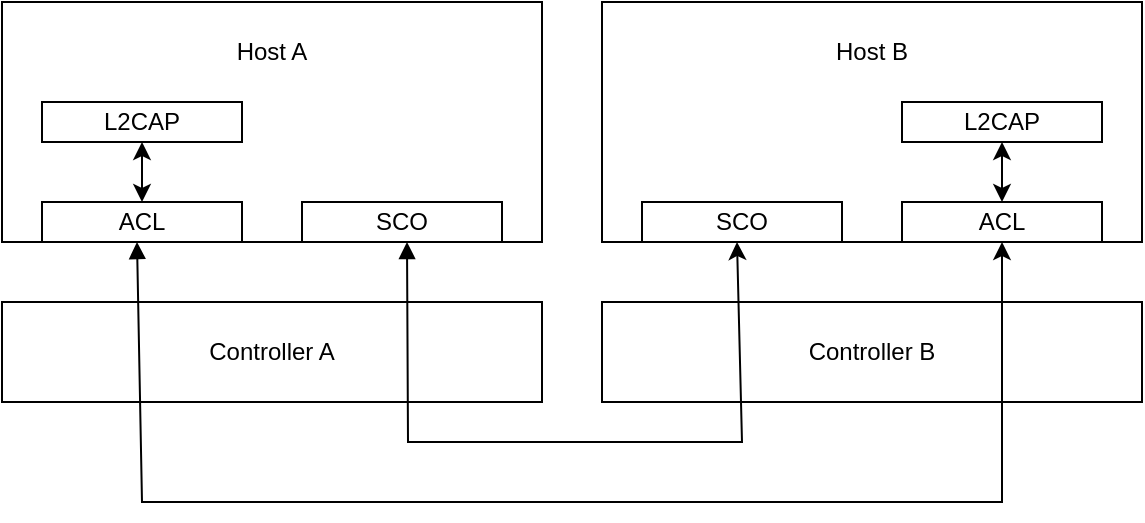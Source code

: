 <mxfile version="21.6.8" type="device">
  <diagram name="Página-1" id="N1r0uMiinhnDOxKA0FRR">
    <mxGraphModel dx="920" dy="617" grid="1" gridSize="10" guides="1" tooltips="1" connect="1" arrows="1" fold="1" page="1" pageScale="1" pageWidth="827" pageHeight="1169" math="0" shadow="0">
      <root>
        <mxCell id="0" />
        <mxCell id="1" parent="0" />
        <mxCell id="ydyV3unm_AF14Z35odkg-5" value="" style="rounded=0;whiteSpace=wrap;html=1;fillColor=none;" parent="1" vertex="1">
          <mxGeometry x="80" y="220" width="270" height="50" as="geometry" />
        </mxCell>
        <mxCell id="ydyV3unm_AF14Z35odkg-6" value="Controller A" style="text;html=1;strokeColor=none;fillColor=none;align=center;verticalAlign=middle;whiteSpace=wrap;rounded=0;" parent="1" vertex="1">
          <mxGeometry x="170" y="230" width="90" height="30" as="geometry" />
        </mxCell>
        <mxCell id="ydyV3unm_AF14Z35odkg-7" value="" style="rounded=0;whiteSpace=wrap;html=1;fillColor=none;" parent="1" vertex="1">
          <mxGeometry x="380" y="220" width="270" height="50" as="geometry" />
        </mxCell>
        <mxCell id="ydyV3unm_AF14Z35odkg-10" value="Controller B" style="text;html=1;strokeColor=none;fillColor=none;align=center;verticalAlign=middle;whiteSpace=wrap;rounded=0;" parent="1" vertex="1">
          <mxGeometry x="470" y="230" width="90" height="30" as="geometry" />
        </mxCell>
        <mxCell id="ydyV3unm_AF14Z35odkg-11" value="" style="endArrow=classic;html=1;rounded=0;exitX=0.75;exitY=1;exitDx=0;exitDy=0;entryX=0.25;entryY=1;entryDx=0;entryDy=0;startArrow=block;" parent="1" source="X5a6NT7090P-iCkSsNmw-1" target="X5a6NT7090P-iCkSsNmw-2" edge="1">
          <mxGeometry relative="1" as="geometry">
            <mxPoint x="280" y="380" as="sourcePoint" />
            <mxPoint x="450" y="380" as="targetPoint" />
            <Array as="points">
              <mxPoint x="283" y="290" />
              <mxPoint x="450" y="290" />
            </Array>
          </mxGeometry>
        </mxCell>
        <mxCell id="ydyV3unm_AF14Z35odkg-13" value="" style="endArrow=classic;html=1;rounded=0;exitX=0.25;exitY=1;exitDx=0;exitDy=0;entryX=0.5;entryY=1;entryDx=0;entryDy=0;startArrow=block;" parent="1" source="X5a6NT7090P-iCkSsNmw-1" target="HD_cxwfxQkreTn1Sbo8b-3" edge="1">
          <mxGeometry relative="1" as="geometry">
            <mxPoint x="150" y="380" as="sourcePoint" />
            <mxPoint x="580" y="380" as="targetPoint" />
            <Array as="points">
              <mxPoint x="150" y="320" />
              <mxPoint x="580" y="320" />
            </Array>
          </mxGeometry>
        </mxCell>
        <mxCell id="X5a6NT7090P-iCkSsNmw-1" value="" style="rounded=0;whiteSpace=wrap;html=1;fillColor=none;" parent="1" vertex="1">
          <mxGeometry x="80" y="70" width="270" height="120" as="geometry" />
        </mxCell>
        <mxCell id="X5a6NT7090P-iCkSsNmw-2" value="" style="rounded=0;whiteSpace=wrap;html=1;fillColor=none;" parent="1" vertex="1">
          <mxGeometry x="380" y="70" width="270" height="120" as="geometry" />
        </mxCell>
        <mxCell id="X5a6NT7090P-iCkSsNmw-3" value="Host A" style="text;html=1;strokeColor=none;fillColor=none;align=center;verticalAlign=middle;whiteSpace=wrap;rounded=0;" parent="1" vertex="1">
          <mxGeometry x="170" y="80" width="90" height="30" as="geometry" />
        </mxCell>
        <mxCell id="X5a6NT7090P-iCkSsNmw-4" value="Host B" style="text;html=1;strokeColor=none;fillColor=none;align=center;verticalAlign=middle;whiteSpace=wrap;rounded=0;" parent="1" vertex="1">
          <mxGeometry x="470" y="80" width="90" height="30" as="geometry" />
        </mxCell>
        <mxCell id="HD_cxwfxQkreTn1Sbo8b-6" value="" style="edgeStyle=orthogonalEdgeStyle;rounded=0;orthogonalLoop=1;jettySize=auto;html=1;startArrow=classic;startFill=1;" edge="1" parent="1" source="HD_cxwfxQkreTn1Sbo8b-1" target="HD_cxwfxQkreTn1Sbo8b-5">
          <mxGeometry relative="1" as="geometry" />
        </mxCell>
        <mxCell id="HD_cxwfxQkreTn1Sbo8b-1" value="ACL" style="rounded=0;whiteSpace=wrap;html=1;fillColor=none;" vertex="1" parent="1">
          <mxGeometry x="100" y="170" width="100" height="20" as="geometry" />
        </mxCell>
        <mxCell id="HD_cxwfxQkreTn1Sbo8b-2" value="SCO" style="rounded=0;whiteSpace=wrap;html=1;fillColor=none;" vertex="1" parent="1">
          <mxGeometry x="230" y="170" width="100" height="20" as="geometry" />
        </mxCell>
        <mxCell id="HD_cxwfxQkreTn1Sbo8b-3" value="ACL" style="rounded=0;whiteSpace=wrap;html=1;fillColor=none;" vertex="1" parent="1">
          <mxGeometry x="530" y="170" width="100" height="20" as="geometry" />
        </mxCell>
        <mxCell id="HD_cxwfxQkreTn1Sbo8b-4" value="SCO" style="rounded=0;whiteSpace=wrap;html=1;fillColor=none;" vertex="1" parent="1">
          <mxGeometry x="400" y="170" width="100" height="20" as="geometry" />
        </mxCell>
        <mxCell id="HD_cxwfxQkreTn1Sbo8b-5" value="L2CAP" style="rounded=0;whiteSpace=wrap;html=1;fillColor=none;" vertex="1" parent="1">
          <mxGeometry x="100" y="120" width="100" height="20" as="geometry" />
        </mxCell>
        <mxCell id="HD_cxwfxQkreTn1Sbo8b-8" value="" style="edgeStyle=orthogonalEdgeStyle;rounded=0;orthogonalLoop=1;jettySize=auto;html=1;startArrow=classic;startFill=1;" edge="1" parent="1" source="HD_cxwfxQkreTn1Sbo8b-7" target="HD_cxwfxQkreTn1Sbo8b-3">
          <mxGeometry relative="1" as="geometry" />
        </mxCell>
        <mxCell id="HD_cxwfxQkreTn1Sbo8b-7" value="L2CAP" style="rounded=0;whiteSpace=wrap;html=1;fillColor=none;" vertex="1" parent="1">
          <mxGeometry x="530" y="120" width="100" height="20" as="geometry" />
        </mxCell>
      </root>
    </mxGraphModel>
  </diagram>
</mxfile>

